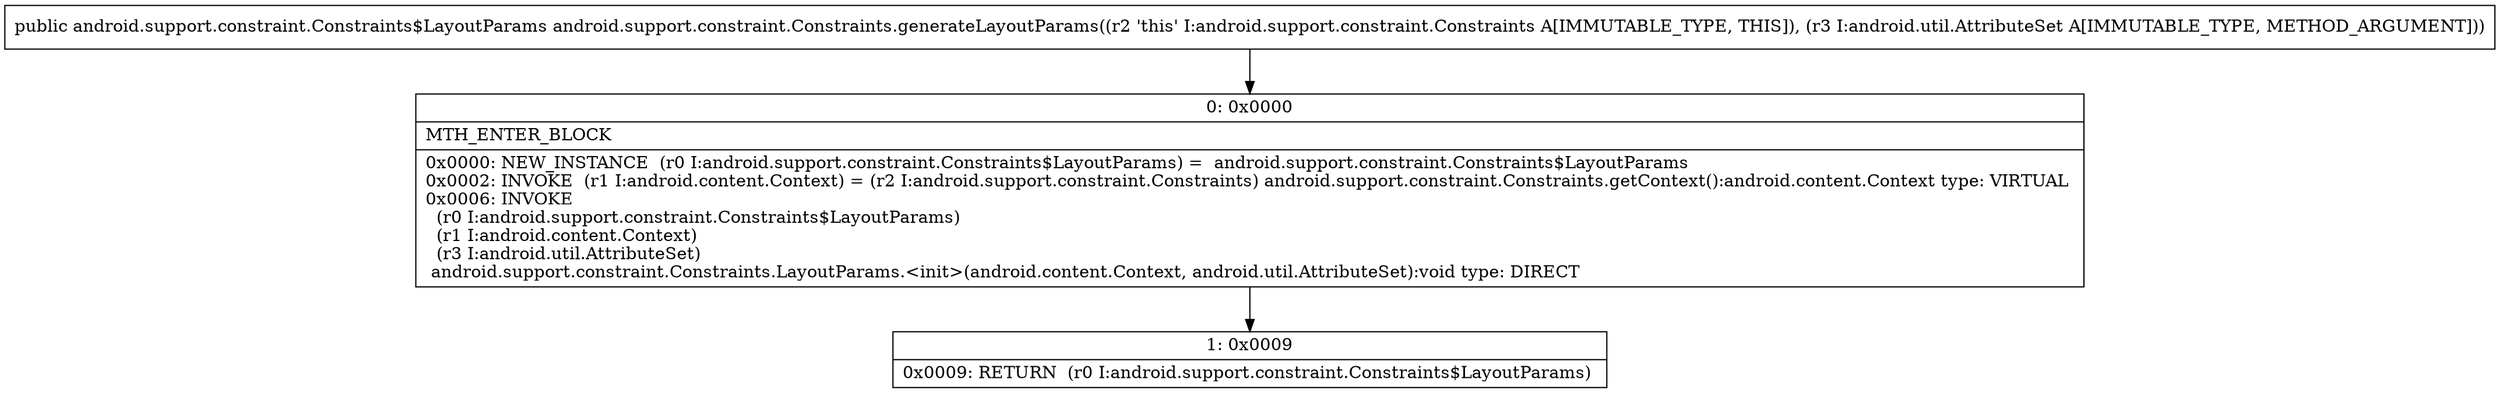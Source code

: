 digraph "CFG forandroid.support.constraint.Constraints.generateLayoutParams(Landroid\/util\/AttributeSet;)Landroid\/support\/constraint\/Constraints$LayoutParams;" {
Node_0 [shape=record,label="{0\:\ 0x0000|MTH_ENTER_BLOCK\l|0x0000: NEW_INSTANCE  (r0 I:android.support.constraint.Constraints$LayoutParams) =  android.support.constraint.Constraints$LayoutParams \l0x0002: INVOKE  (r1 I:android.content.Context) = (r2 I:android.support.constraint.Constraints) android.support.constraint.Constraints.getContext():android.content.Context type: VIRTUAL \l0x0006: INVOKE  \l  (r0 I:android.support.constraint.Constraints$LayoutParams)\l  (r1 I:android.content.Context)\l  (r3 I:android.util.AttributeSet)\l android.support.constraint.Constraints.LayoutParams.\<init\>(android.content.Context, android.util.AttributeSet):void type: DIRECT \l}"];
Node_1 [shape=record,label="{1\:\ 0x0009|0x0009: RETURN  (r0 I:android.support.constraint.Constraints$LayoutParams) \l}"];
MethodNode[shape=record,label="{public android.support.constraint.Constraints$LayoutParams android.support.constraint.Constraints.generateLayoutParams((r2 'this' I:android.support.constraint.Constraints A[IMMUTABLE_TYPE, THIS]), (r3 I:android.util.AttributeSet A[IMMUTABLE_TYPE, METHOD_ARGUMENT])) }"];
MethodNode -> Node_0;
Node_0 -> Node_1;
}

